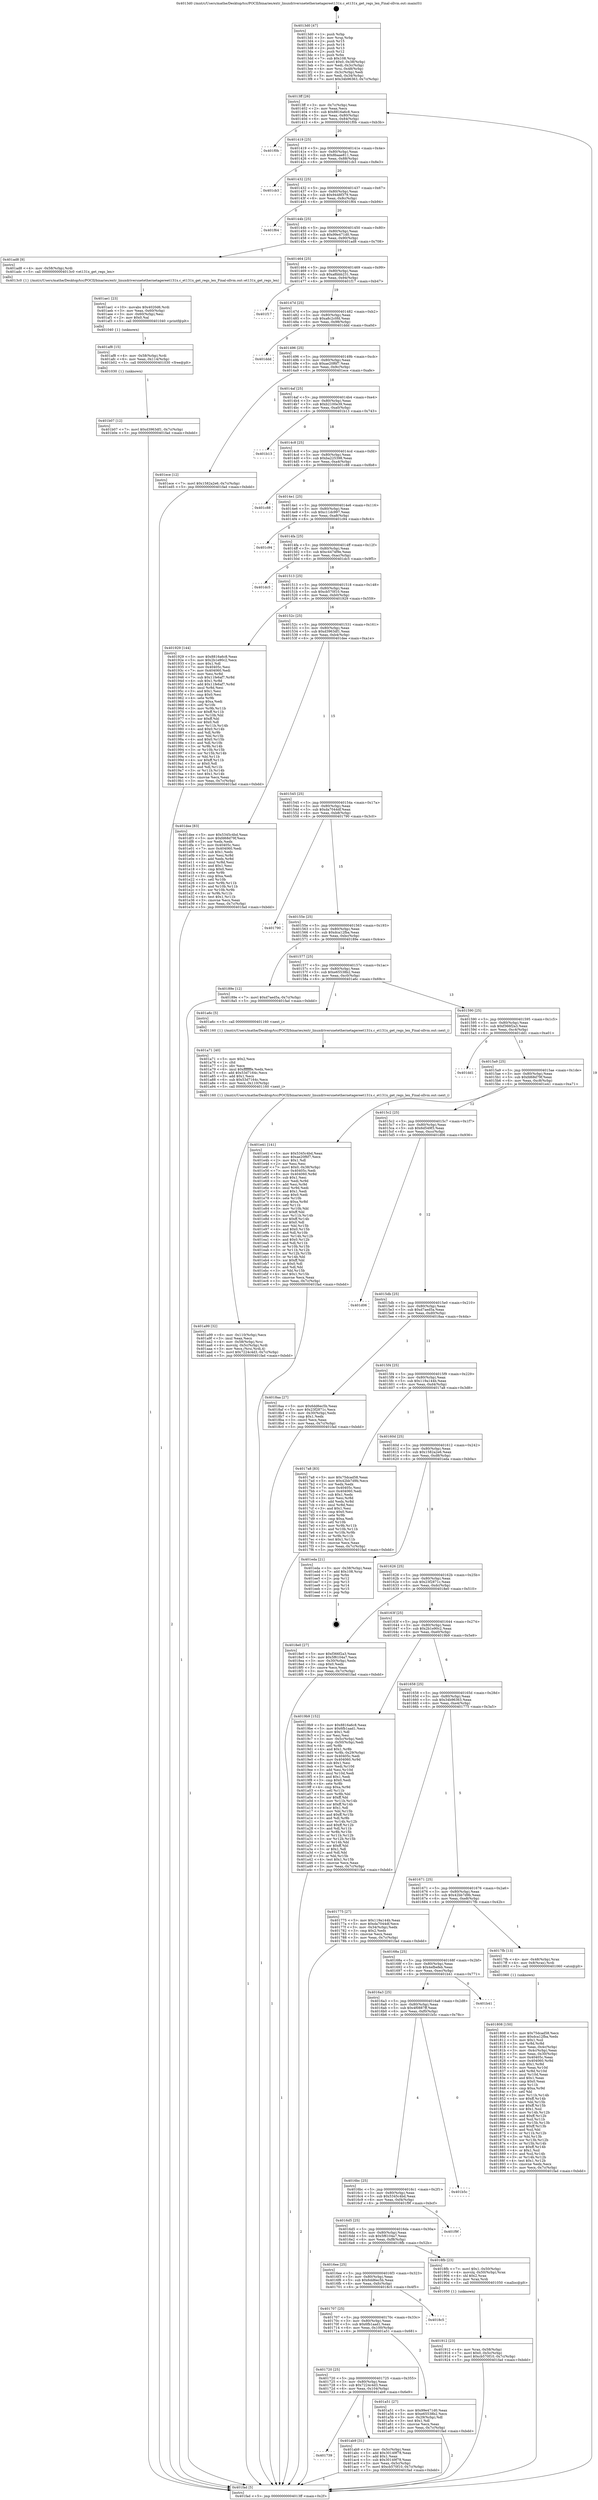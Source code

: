 digraph "0x4013d0" {
  label = "0x4013d0 (/mnt/c/Users/mathe/Desktop/tcc/POCII/binaries/extr_linuxdriversnetethernetagereet131x.c_et131x_get_regs_len_Final-ollvm.out::main(0))"
  labelloc = "t"
  node[shape=record]

  Entry [label="",width=0.3,height=0.3,shape=circle,fillcolor=black,style=filled]
  "0x4013ff" [label="{
     0x4013ff [26]\l
     | [instrs]\l
     &nbsp;&nbsp;0x4013ff \<+3\>: mov -0x7c(%rbp),%eax\l
     &nbsp;&nbsp;0x401402 \<+2\>: mov %eax,%ecx\l
     &nbsp;&nbsp;0x401404 \<+6\>: sub $0x8816a6c8,%ecx\l
     &nbsp;&nbsp;0x40140a \<+3\>: mov %eax,-0x80(%rbp)\l
     &nbsp;&nbsp;0x40140d \<+6\>: mov %ecx,-0x84(%rbp)\l
     &nbsp;&nbsp;0x401413 \<+6\>: je 0000000000401f0b \<main+0xb3b\>\l
  }"]
  "0x401f0b" [label="{
     0x401f0b\l
  }", style=dashed]
  "0x401419" [label="{
     0x401419 [25]\l
     | [instrs]\l
     &nbsp;&nbsp;0x401419 \<+5\>: jmp 000000000040141e \<main+0x4e\>\l
     &nbsp;&nbsp;0x40141e \<+3\>: mov -0x80(%rbp),%eax\l
     &nbsp;&nbsp;0x401421 \<+5\>: sub $0x8baae811,%eax\l
     &nbsp;&nbsp;0x401426 \<+6\>: mov %eax,-0x88(%rbp)\l
     &nbsp;&nbsp;0x40142c \<+6\>: je 0000000000401cb3 \<main+0x8e3\>\l
  }"]
  Exit [label="",width=0.3,height=0.3,shape=circle,fillcolor=black,style=filled,peripheries=2]
  "0x401cb3" [label="{
     0x401cb3\l
  }", style=dashed]
  "0x401432" [label="{
     0x401432 [25]\l
     | [instrs]\l
     &nbsp;&nbsp;0x401432 \<+5\>: jmp 0000000000401437 \<main+0x67\>\l
     &nbsp;&nbsp;0x401437 \<+3\>: mov -0x80(%rbp),%eax\l
     &nbsp;&nbsp;0x40143a \<+5\>: sub $0x9448f379,%eax\l
     &nbsp;&nbsp;0x40143f \<+6\>: mov %eax,-0x8c(%rbp)\l
     &nbsp;&nbsp;0x401445 \<+6\>: je 0000000000401f64 \<main+0xb94\>\l
  }"]
  "0x401b07" [label="{
     0x401b07 [12]\l
     | [instrs]\l
     &nbsp;&nbsp;0x401b07 \<+7\>: movl $0xd3963df1,-0x7c(%rbp)\l
     &nbsp;&nbsp;0x401b0e \<+5\>: jmp 0000000000401fad \<main+0xbdd\>\l
  }"]
  "0x401f64" [label="{
     0x401f64\l
  }", style=dashed]
  "0x40144b" [label="{
     0x40144b [25]\l
     | [instrs]\l
     &nbsp;&nbsp;0x40144b \<+5\>: jmp 0000000000401450 \<main+0x80\>\l
     &nbsp;&nbsp;0x401450 \<+3\>: mov -0x80(%rbp),%eax\l
     &nbsp;&nbsp;0x401453 \<+5\>: sub $0x99e471d0,%eax\l
     &nbsp;&nbsp;0x401458 \<+6\>: mov %eax,-0x90(%rbp)\l
     &nbsp;&nbsp;0x40145e \<+6\>: je 0000000000401ad8 \<main+0x708\>\l
  }"]
  "0x401af8" [label="{
     0x401af8 [15]\l
     | [instrs]\l
     &nbsp;&nbsp;0x401af8 \<+4\>: mov -0x58(%rbp),%rdi\l
     &nbsp;&nbsp;0x401afc \<+6\>: mov %eax,-0x114(%rbp)\l
     &nbsp;&nbsp;0x401b02 \<+5\>: call 0000000000401030 \<free@plt\>\l
     | [calls]\l
     &nbsp;&nbsp;0x401030 \{1\} (unknown)\l
  }"]
  "0x401ad8" [label="{
     0x401ad8 [9]\l
     | [instrs]\l
     &nbsp;&nbsp;0x401ad8 \<+4\>: mov -0x58(%rbp),%rdi\l
     &nbsp;&nbsp;0x401adc \<+5\>: call 00000000004013c0 \<et131x_get_regs_len\>\l
     | [calls]\l
     &nbsp;&nbsp;0x4013c0 \{1\} (/mnt/c/Users/mathe/Desktop/tcc/POCII/binaries/extr_linuxdriversnetethernetagereet131x.c_et131x_get_regs_len_Final-ollvm.out::et131x_get_regs_len)\l
  }"]
  "0x401464" [label="{
     0x401464 [25]\l
     | [instrs]\l
     &nbsp;&nbsp;0x401464 \<+5\>: jmp 0000000000401469 \<main+0x99\>\l
     &nbsp;&nbsp;0x401469 \<+3\>: mov -0x80(%rbp),%eax\l
     &nbsp;&nbsp;0x40146c \<+5\>: sub $0xa8bbb231,%eax\l
     &nbsp;&nbsp;0x401471 \<+6\>: mov %eax,-0x94(%rbp)\l
     &nbsp;&nbsp;0x401477 \<+6\>: je 0000000000401f17 \<main+0xb47\>\l
  }"]
  "0x401ae1" [label="{
     0x401ae1 [23]\l
     | [instrs]\l
     &nbsp;&nbsp;0x401ae1 \<+10\>: movabs $0x4020d6,%rdi\l
     &nbsp;&nbsp;0x401aeb \<+3\>: mov %eax,-0x60(%rbp)\l
     &nbsp;&nbsp;0x401aee \<+3\>: mov -0x60(%rbp),%esi\l
     &nbsp;&nbsp;0x401af1 \<+2\>: mov $0x0,%al\l
     &nbsp;&nbsp;0x401af3 \<+5\>: call 0000000000401040 \<printf@plt\>\l
     | [calls]\l
     &nbsp;&nbsp;0x401040 \{1\} (unknown)\l
  }"]
  "0x401f17" [label="{
     0x401f17\l
  }", style=dashed]
  "0x40147d" [label="{
     0x40147d [25]\l
     | [instrs]\l
     &nbsp;&nbsp;0x40147d \<+5\>: jmp 0000000000401482 \<main+0xb2\>\l
     &nbsp;&nbsp;0x401482 \<+3\>: mov -0x80(%rbp),%eax\l
     &nbsp;&nbsp;0x401485 \<+5\>: sub $0xa8c2c0fd,%eax\l
     &nbsp;&nbsp;0x40148a \<+6\>: mov %eax,-0x98(%rbp)\l
     &nbsp;&nbsp;0x401490 \<+6\>: je 0000000000401ddd \<main+0xa0d\>\l
  }"]
  "0x401739" [label="{
     0x401739\l
  }", style=dashed]
  "0x401ddd" [label="{
     0x401ddd\l
  }", style=dashed]
  "0x401496" [label="{
     0x401496 [25]\l
     | [instrs]\l
     &nbsp;&nbsp;0x401496 \<+5\>: jmp 000000000040149b \<main+0xcb\>\l
     &nbsp;&nbsp;0x40149b \<+3\>: mov -0x80(%rbp),%eax\l
     &nbsp;&nbsp;0x40149e \<+5\>: sub $0xae20f6f7,%eax\l
     &nbsp;&nbsp;0x4014a3 \<+6\>: mov %eax,-0x9c(%rbp)\l
     &nbsp;&nbsp;0x4014a9 \<+6\>: je 0000000000401ece \<main+0xafe\>\l
  }"]
  "0x401ab9" [label="{
     0x401ab9 [31]\l
     | [instrs]\l
     &nbsp;&nbsp;0x401ab9 \<+3\>: mov -0x5c(%rbp),%eax\l
     &nbsp;&nbsp;0x401abc \<+5\>: add $0x30149f78,%eax\l
     &nbsp;&nbsp;0x401ac1 \<+3\>: add $0x1,%eax\l
     &nbsp;&nbsp;0x401ac4 \<+5\>: sub $0x30149f78,%eax\l
     &nbsp;&nbsp;0x401ac9 \<+3\>: mov %eax,-0x5c(%rbp)\l
     &nbsp;&nbsp;0x401acc \<+7\>: movl $0xcb570f10,-0x7c(%rbp)\l
     &nbsp;&nbsp;0x401ad3 \<+5\>: jmp 0000000000401fad \<main+0xbdd\>\l
  }"]
  "0x401ece" [label="{
     0x401ece [12]\l
     | [instrs]\l
     &nbsp;&nbsp;0x401ece \<+7\>: movl $0x1582a2e6,-0x7c(%rbp)\l
     &nbsp;&nbsp;0x401ed5 \<+5\>: jmp 0000000000401fad \<main+0xbdd\>\l
  }"]
  "0x4014af" [label="{
     0x4014af [25]\l
     | [instrs]\l
     &nbsp;&nbsp;0x4014af \<+5\>: jmp 00000000004014b4 \<main+0xe4\>\l
     &nbsp;&nbsp;0x4014b4 \<+3\>: mov -0x80(%rbp),%eax\l
     &nbsp;&nbsp;0x4014b7 \<+5\>: sub $0xb2100e39,%eax\l
     &nbsp;&nbsp;0x4014bc \<+6\>: mov %eax,-0xa0(%rbp)\l
     &nbsp;&nbsp;0x4014c2 \<+6\>: je 0000000000401b13 \<main+0x743\>\l
  }"]
  "0x401a99" [label="{
     0x401a99 [32]\l
     | [instrs]\l
     &nbsp;&nbsp;0x401a99 \<+6\>: mov -0x110(%rbp),%ecx\l
     &nbsp;&nbsp;0x401a9f \<+3\>: imul %eax,%ecx\l
     &nbsp;&nbsp;0x401aa2 \<+4\>: mov -0x58(%rbp),%rsi\l
     &nbsp;&nbsp;0x401aa6 \<+4\>: movslq -0x5c(%rbp),%rdi\l
     &nbsp;&nbsp;0x401aaa \<+3\>: mov %ecx,(%rsi,%rdi,4)\l
     &nbsp;&nbsp;0x401aad \<+7\>: movl $0x7224c4d3,-0x7c(%rbp)\l
     &nbsp;&nbsp;0x401ab4 \<+5\>: jmp 0000000000401fad \<main+0xbdd\>\l
  }"]
  "0x401b13" [label="{
     0x401b13\l
  }", style=dashed]
  "0x4014c8" [label="{
     0x4014c8 [25]\l
     | [instrs]\l
     &nbsp;&nbsp;0x4014c8 \<+5\>: jmp 00000000004014cd \<main+0xfd\>\l
     &nbsp;&nbsp;0x4014cd \<+3\>: mov -0x80(%rbp),%eax\l
     &nbsp;&nbsp;0x4014d0 \<+5\>: sub $0xba225398,%eax\l
     &nbsp;&nbsp;0x4014d5 \<+6\>: mov %eax,-0xa4(%rbp)\l
     &nbsp;&nbsp;0x4014db \<+6\>: je 0000000000401c88 \<main+0x8b8\>\l
  }"]
  "0x401a71" [label="{
     0x401a71 [40]\l
     | [instrs]\l
     &nbsp;&nbsp;0x401a71 \<+5\>: mov $0x2,%ecx\l
     &nbsp;&nbsp;0x401a76 \<+1\>: cltd\l
     &nbsp;&nbsp;0x401a77 \<+2\>: idiv %ecx\l
     &nbsp;&nbsp;0x401a79 \<+6\>: imul $0xfffffffe,%edx,%ecx\l
     &nbsp;&nbsp;0x401a7f \<+6\>: add $0x53d7164c,%ecx\l
     &nbsp;&nbsp;0x401a85 \<+3\>: add $0x1,%ecx\l
     &nbsp;&nbsp;0x401a88 \<+6\>: sub $0x53d7164c,%ecx\l
     &nbsp;&nbsp;0x401a8e \<+6\>: mov %ecx,-0x110(%rbp)\l
     &nbsp;&nbsp;0x401a94 \<+5\>: call 0000000000401160 \<next_i\>\l
     | [calls]\l
     &nbsp;&nbsp;0x401160 \{1\} (/mnt/c/Users/mathe/Desktop/tcc/POCII/binaries/extr_linuxdriversnetethernetagereet131x.c_et131x_get_regs_len_Final-ollvm.out::next_i)\l
  }"]
  "0x401c88" [label="{
     0x401c88\l
  }", style=dashed]
  "0x4014e1" [label="{
     0x4014e1 [25]\l
     | [instrs]\l
     &nbsp;&nbsp;0x4014e1 \<+5\>: jmp 00000000004014e6 \<main+0x116\>\l
     &nbsp;&nbsp;0x4014e6 \<+3\>: mov -0x80(%rbp),%eax\l
     &nbsp;&nbsp;0x4014e9 \<+5\>: sub $0xc11dc997,%eax\l
     &nbsp;&nbsp;0x4014ee \<+6\>: mov %eax,-0xa8(%rbp)\l
     &nbsp;&nbsp;0x4014f4 \<+6\>: je 0000000000401c94 \<main+0x8c4\>\l
  }"]
  "0x401720" [label="{
     0x401720 [25]\l
     | [instrs]\l
     &nbsp;&nbsp;0x401720 \<+5\>: jmp 0000000000401725 \<main+0x355\>\l
     &nbsp;&nbsp;0x401725 \<+3\>: mov -0x80(%rbp),%eax\l
     &nbsp;&nbsp;0x401728 \<+5\>: sub $0x7224c4d3,%eax\l
     &nbsp;&nbsp;0x40172d \<+6\>: mov %eax,-0x104(%rbp)\l
     &nbsp;&nbsp;0x401733 \<+6\>: je 0000000000401ab9 \<main+0x6e9\>\l
  }"]
  "0x401c94" [label="{
     0x401c94\l
  }", style=dashed]
  "0x4014fa" [label="{
     0x4014fa [25]\l
     | [instrs]\l
     &nbsp;&nbsp;0x4014fa \<+5\>: jmp 00000000004014ff \<main+0x12f\>\l
     &nbsp;&nbsp;0x4014ff \<+3\>: mov -0x80(%rbp),%eax\l
     &nbsp;&nbsp;0x401502 \<+5\>: sub $0xc4474f9e,%eax\l
     &nbsp;&nbsp;0x401507 \<+6\>: mov %eax,-0xac(%rbp)\l
     &nbsp;&nbsp;0x40150d \<+6\>: je 0000000000401dc5 \<main+0x9f5\>\l
  }"]
  "0x401a51" [label="{
     0x401a51 [27]\l
     | [instrs]\l
     &nbsp;&nbsp;0x401a51 \<+5\>: mov $0x99e471d0,%eax\l
     &nbsp;&nbsp;0x401a56 \<+5\>: mov $0xe65538b2,%ecx\l
     &nbsp;&nbsp;0x401a5b \<+3\>: mov -0x29(%rbp),%dl\l
     &nbsp;&nbsp;0x401a5e \<+3\>: test $0x1,%dl\l
     &nbsp;&nbsp;0x401a61 \<+3\>: cmovne %ecx,%eax\l
     &nbsp;&nbsp;0x401a64 \<+3\>: mov %eax,-0x7c(%rbp)\l
     &nbsp;&nbsp;0x401a67 \<+5\>: jmp 0000000000401fad \<main+0xbdd\>\l
  }"]
  "0x401dc5" [label="{
     0x401dc5\l
  }", style=dashed]
  "0x401513" [label="{
     0x401513 [25]\l
     | [instrs]\l
     &nbsp;&nbsp;0x401513 \<+5\>: jmp 0000000000401518 \<main+0x148\>\l
     &nbsp;&nbsp;0x401518 \<+3\>: mov -0x80(%rbp),%eax\l
     &nbsp;&nbsp;0x40151b \<+5\>: sub $0xcb570f10,%eax\l
     &nbsp;&nbsp;0x401520 \<+6\>: mov %eax,-0xb0(%rbp)\l
     &nbsp;&nbsp;0x401526 \<+6\>: je 0000000000401929 \<main+0x559\>\l
  }"]
  "0x401707" [label="{
     0x401707 [25]\l
     | [instrs]\l
     &nbsp;&nbsp;0x401707 \<+5\>: jmp 000000000040170c \<main+0x33c\>\l
     &nbsp;&nbsp;0x40170c \<+3\>: mov -0x80(%rbp),%eax\l
     &nbsp;&nbsp;0x40170f \<+5\>: sub $0x6fb1aad1,%eax\l
     &nbsp;&nbsp;0x401714 \<+6\>: mov %eax,-0x100(%rbp)\l
     &nbsp;&nbsp;0x40171a \<+6\>: je 0000000000401a51 \<main+0x681\>\l
  }"]
  "0x401929" [label="{
     0x401929 [144]\l
     | [instrs]\l
     &nbsp;&nbsp;0x401929 \<+5\>: mov $0x8816a6c8,%eax\l
     &nbsp;&nbsp;0x40192e \<+5\>: mov $0x2b1e90c2,%ecx\l
     &nbsp;&nbsp;0x401933 \<+2\>: mov $0x1,%dl\l
     &nbsp;&nbsp;0x401935 \<+7\>: mov 0x40405c,%esi\l
     &nbsp;&nbsp;0x40193c \<+7\>: mov 0x404060,%edi\l
     &nbsp;&nbsp;0x401943 \<+3\>: mov %esi,%r8d\l
     &nbsp;&nbsp;0x401946 \<+7\>: sub $0x11fe6af7,%r8d\l
     &nbsp;&nbsp;0x40194d \<+4\>: sub $0x1,%r8d\l
     &nbsp;&nbsp;0x401951 \<+7\>: add $0x11fe6af7,%r8d\l
     &nbsp;&nbsp;0x401958 \<+4\>: imul %r8d,%esi\l
     &nbsp;&nbsp;0x40195c \<+3\>: and $0x1,%esi\l
     &nbsp;&nbsp;0x40195f \<+3\>: cmp $0x0,%esi\l
     &nbsp;&nbsp;0x401962 \<+4\>: sete %r9b\l
     &nbsp;&nbsp;0x401966 \<+3\>: cmp $0xa,%edi\l
     &nbsp;&nbsp;0x401969 \<+4\>: setl %r10b\l
     &nbsp;&nbsp;0x40196d \<+3\>: mov %r9b,%r11b\l
     &nbsp;&nbsp;0x401970 \<+4\>: xor $0xff,%r11b\l
     &nbsp;&nbsp;0x401974 \<+3\>: mov %r10b,%bl\l
     &nbsp;&nbsp;0x401977 \<+3\>: xor $0xff,%bl\l
     &nbsp;&nbsp;0x40197a \<+3\>: xor $0x0,%dl\l
     &nbsp;&nbsp;0x40197d \<+3\>: mov %r11b,%r14b\l
     &nbsp;&nbsp;0x401980 \<+4\>: and $0x0,%r14b\l
     &nbsp;&nbsp;0x401984 \<+3\>: and %dl,%r9b\l
     &nbsp;&nbsp;0x401987 \<+3\>: mov %bl,%r15b\l
     &nbsp;&nbsp;0x40198a \<+4\>: and $0x0,%r15b\l
     &nbsp;&nbsp;0x40198e \<+3\>: and %dl,%r10b\l
     &nbsp;&nbsp;0x401991 \<+3\>: or %r9b,%r14b\l
     &nbsp;&nbsp;0x401994 \<+3\>: or %r10b,%r15b\l
     &nbsp;&nbsp;0x401997 \<+3\>: xor %r15b,%r14b\l
     &nbsp;&nbsp;0x40199a \<+3\>: or %bl,%r11b\l
     &nbsp;&nbsp;0x40199d \<+4\>: xor $0xff,%r11b\l
     &nbsp;&nbsp;0x4019a1 \<+3\>: or $0x0,%dl\l
     &nbsp;&nbsp;0x4019a4 \<+3\>: and %dl,%r11b\l
     &nbsp;&nbsp;0x4019a7 \<+3\>: or %r11b,%r14b\l
     &nbsp;&nbsp;0x4019aa \<+4\>: test $0x1,%r14b\l
     &nbsp;&nbsp;0x4019ae \<+3\>: cmovne %ecx,%eax\l
     &nbsp;&nbsp;0x4019b1 \<+3\>: mov %eax,-0x7c(%rbp)\l
     &nbsp;&nbsp;0x4019b4 \<+5\>: jmp 0000000000401fad \<main+0xbdd\>\l
  }"]
  "0x40152c" [label="{
     0x40152c [25]\l
     | [instrs]\l
     &nbsp;&nbsp;0x40152c \<+5\>: jmp 0000000000401531 \<main+0x161\>\l
     &nbsp;&nbsp;0x401531 \<+3\>: mov -0x80(%rbp),%eax\l
     &nbsp;&nbsp;0x401534 \<+5\>: sub $0xd3963df1,%eax\l
     &nbsp;&nbsp;0x401539 \<+6\>: mov %eax,-0xb4(%rbp)\l
     &nbsp;&nbsp;0x40153f \<+6\>: je 0000000000401dee \<main+0xa1e\>\l
  }"]
  "0x4018c5" [label="{
     0x4018c5\l
  }", style=dashed]
  "0x401dee" [label="{
     0x401dee [83]\l
     | [instrs]\l
     &nbsp;&nbsp;0x401dee \<+5\>: mov $0x5345c4bd,%eax\l
     &nbsp;&nbsp;0x401df3 \<+5\>: mov $0xfd68d79f,%ecx\l
     &nbsp;&nbsp;0x401df8 \<+2\>: xor %edx,%edx\l
     &nbsp;&nbsp;0x401dfa \<+7\>: mov 0x40405c,%esi\l
     &nbsp;&nbsp;0x401e01 \<+7\>: mov 0x404060,%edi\l
     &nbsp;&nbsp;0x401e08 \<+3\>: sub $0x1,%edx\l
     &nbsp;&nbsp;0x401e0b \<+3\>: mov %esi,%r8d\l
     &nbsp;&nbsp;0x401e0e \<+3\>: add %edx,%r8d\l
     &nbsp;&nbsp;0x401e11 \<+4\>: imul %r8d,%esi\l
     &nbsp;&nbsp;0x401e15 \<+3\>: and $0x1,%esi\l
     &nbsp;&nbsp;0x401e18 \<+3\>: cmp $0x0,%esi\l
     &nbsp;&nbsp;0x401e1b \<+4\>: sete %r9b\l
     &nbsp;&nbsp;0x401e1f \<+3\>: cmp $0xa,%edi\l
     &nbsp;&nbsp;0x401e22 \<+4\>: setl %r10b\l
     &nbsp;&nbsp;0x401e26 \<+3\>: mov %r9b,%r11b\l
     &nbsp;&nbsp;0x401e29 \<+3\>: and %r10b,%r11b\l
     &nbsp;&nbsp;0x401e2c \<+3\>: xor %r10b,%r9b\l
     &nbsp;&nbsp;0x401e2f \<+3\>: or %r9b,%r11b\l
     &nbsp;&nbsp;0x401e32 \<+4\>: test $0x1,%r11b\l
     &nbsp;&nbsp;0x401e36 \<+3\>: cmovne %ecx,%eax\l
     &nbsp;&nbsp;0x401e39 \<+3\>: mov %eax,-0x7c(%rbp)\l
     &nbsp;&nbsp;0x401e3c \<+5\>: jmp 0000000000401fad \<main+0xbdd\>\l
  }"]
  "0x401545" [label="{
     0x401545 [25]\l
     | [instrs]\l
     &nbsp;&nbsp;0x401545 \<+5\>: jmp 000000000040154a \<main+0x17a\>\l
     &nbsp;&nbsp;0x40154a \<+3\>: mov -0x80(%rbp),%eax\l
     &nbsp;&nbsp;0x40154d \<+5\>: sub $0xda7044df,%eax\l
     &nbsp;&nbsp;0x401552 \<+6\>: mov %eax,-0xb8(%rbp)\l
     &nbsp;&nbsp;0x401558 \<+6\>: je 0000000000401790 \<main+0x3c0\>\l
  }"]
  "0x401912" [label="{
     0x401912 [23]\l
     | [instrs]\l
     &nbsp;&nbsp;0x401912 \<+4\>: mov %rax,-0x58(%rbp)\l
     &nbsp;&nbsp;0x401916 \<+7\>: movl $0x0,-0x5c(%rbp)\l
     &nbsp;&nbsp;0x40191d \<+7\>: movl $0xcb570f10,-0x7c(%rbp)\l
     &nbsp;&nbsp;0x401924 \<+5\>: jmp 0000000000401fad \<main+0xbdd\>\l
  }"]
  "0x401790" [label="{
     0x401790\l
  }", style=dashed]
  "0x40155e" [label="{
     0x40155e [25]\l
     | [instrs]\l
     &nbsp;&nbsp;0x40155e \<+5\>: jmp 0000000000401563 \<main+0x193\>\l
     &nbsp;&nbsp;0x401563 \<+3\>: mov -0x80(%rbp),%eax\l
     &nbsp;&nbsp;0x401566 \<+5\>: sub $0xdca12fba,%eax\l
     &nbsp;&nbsp;0x40156b \<+6\>: mov %eax,-0xbc(%rbp)\l
     &nbsp;&nbsp;0x401571 \<+6\>: je 000000000040189e \<main+0x4ce\>\l
  }"]
  "0x4016ee" [label="{
     0x4016ee [25]\l
     | [instrs]\l
     &nbsp;&nbsp;0x4016ee \<+5\>: jmp 00000000004016f3 \<main+0x323\>\l
     &nbsp;&nbsp;0x4016f3 \<+3\>: mov -0x80(%rbp),%eax\l
     &nbsp;&nbsp;0x4016f6 \<+5\>: sub $0x6dd6ec5b,%eax\l
     &nbsp;&nbsp;0x4016fb \<+6\>: mov %eax,-0xfc(%rbp)\l
     &nbsp;&nbsp;0x401701 \<+6\>: je 00000000004018c5 \<main+0x4f5\>\l
  }"]
  "0x40189e" [label="{
     0x40189e [12]\l
     | [instrs]\l
     &nbsp;&nbsp;0x40189e \<+7\>: movl $0xd7aed5a,-0x7c(%rbp)\l
     &nbsp;&nbsp;0x4018a5 \<+5\>: jmp 0000000000401fad \<main+0xbdd\>\l
  }"]
  "0x401577" [label="{
     0x401577 [25]\l
     | [instrs]\l
     &nbsp;&nbsp;0x401577 \<+5\>: jmp 000000000040157c \<main+0x1ac\>\l
     &nbsp;&nbsp;0x40157c \<+3\>: mov -0x80(%rbp),%eax\l
     &nbsp;&nbsp;0x40157f \<+5\>: sub $0xe65538b2,%eax\l
     &nbsp;&nbsp;0x401584 \<+6\>: mov %eax,-0xc0(%rbp)\l
     &nbsp;&nbsp;0x40158a \<+6\>: je 0000000000401a6c \<main+0x69c\>\l
  }"]
  "0x4018fb" [label="{
     0x4018fb [23]\l
     | [instrs]\l
     &nbsp;&nbsp;0x4018fb \<+7\>: movl $0x1,-0x50(%rbp)\l
     &nbsp;&nbsp;0x401902 \<+4\>: movslq -0x50(%rbp),%rax\l
     &nbsp;&nbsp;0x401906 \<+4\>: shl $0x2,%rax\l
     &nbsp;&nbsp;0x40190a \<+3\>: mov %rax,%rdi\l
     &nbsp;&nbsp;0x40190d \<+5\>: call 0000000000401050 \<malloc@plt\>\l
     | [calls]\l
     &nbsp;&nbsp;0x401050 \{1\} (unknown)\l
  }"]
  "0x401a6c" [label="{
     0x401a6c [5]\l
     | [instrs]\l
     &nbsp;&nbsp;0x401a6c \<+5\>: call 0000000000401160 \<next_i\>\l
     | [calls]\l
     &nbsp;&nbsp;0x401160 \{1\} (/mnt/c/Users/mathe/Desktop/tcc/POCII/binaries/extr_linuxdriversnetethernetagereet131x.c_et131x_get_regs_len_Final-ollvm.out::next_i)\l
  }"]
  "0x401590" [label="{
     0x401590 [25]\l
     | [instrs]\l
     &nbsp;&nbsp;0x401590 \<+5\>: jmp 0000000000401595 \<main+0x1c5\>\l
     &nbsp;&nbsp;0x401595 \<+3\>: mov -0x80(%rbp),%eax\l
     &nbsp;&nbsp;0x401598 \<+5\>: sub $0xf366f2a3,%eax\l
     &nbsp;&nbsp;0x40159d \<+6\>: mov %eax,-0xc4(%rbp)\l
     &nbsp;&nbsp;0x4015a3 \<+6\>: je 0000000000401dd1 \<main+0xa01\>\l
  }"]
  "0x4016d5" [label="{
     0x4016d5 [25]\l
     | [instrs]\l
     &nbsp;&nbsp;0x4016d5 \<+5\>: jmp 00000000004016da \<main+0x30a\>\l
     &nbsp;&nbsp;0x4016da \<+3\>: mov -0x80(%rbp),%eax\l
     &nbsp;&nbsp;0x4016dd \<+5\>: sub $0x5f6104a7,%eax\l
     &nbsp;&nbsp;0x4016e2 \<+6\>: mov %eax,-0xf8(%rbp)\l
     &nbsp;&nbsp;0x4016e8 \<+6\>: je 00000000004018fb \<main+0x52b\>\l
  }"]
  "0x401dd1" [label="{
     0x401dd1\l
  }", style=dashed]
  "0x4015a9" [label="{
     0x4015a9 [25]\l
     | [instrs]\l
     &nbsp;&nbsp;0x4015a9 \<+5\>: jmp 00000000004015ae \<main+0x1de\>\l
     &nbsp;&nbsp;0x4015ae \<+3\>: mov -0x80(%rbp),%eax\l
     &nbsp;&nbsp;0x4015b1 \<+5\>: sub $0xfd68d79f,%eax\l
     &nbsp;&nbsp;0x4015b6 \<+6\>: mov %eax,-0xc8(%rbp)\l
     &nbsp;&nbsp;0x4015bc \<+6\>: je 0000000000401e41 \<main+0xa71\>\l
  }"]
  "0x401f9f" [label="{
     0x401f9f\l
  }", style=dashed]
  "0x401e41" [label="{
     0x401e41 [141]\l
     | [instrs]\l
     &nbsp;&nbsp;0x401e41 \<+5\>: mov $0x5345c4bd,%eax\l
     &nbsp;&nbsp;0x401e46 \<+5\>: mov $0xae20f6f7,%ecx\l
     &nbsp;&nbsp;0x401e4b \<+2\>: mov $0x1,%dl\l
     &nbsp;&nbsp;0x401e4d \<+2\>: xor %esi,%esi\l
     &nbsp;&nbsp;0x401e4f \<+7\>: movl $0x0,-0x38(%rbp)\l
     &nbsp;&nbsp;0x401e56 \<+7\>: mov 0x40405c,%edi\l
     &nbsp;&nbsp;0x401e5d \<+8\>: mov 0x404060,%r8d\l
     &nbsp;&nbsp;0x401e65 \<+3\>: sub $0x1,%esi\l
     &nbsp;&nbsp;0x401e68 \<+3\>: mov %edi,%r9d\l
     &nbsp;&nbsp;0x401e6b \<+3\>: add %esi,%r9d\l
     &nbsp;&nbsp;0x401e6e \<+4\>: imul %r9d,%edi\l
     &nbsp;&nbsp;0x401e72 \<+3\>: and $0x1,%edi\l
     &nbsp;&nbsp;0x401e75 \<+3\>: cmp $0x0,%edi\l
     &nbsp;&nbsp;0x401e78 \<+4\>: sete %r10b\l
     &nbsp;&nbsp;0x401e7c \<+4\>: cmp $0xa,%r8d\l
     &nbsp;&nbsp;0x401e80 \<+4\>: setl %r11b\l
     &nbsp;&nbsp;0x401e84 \<+3\>: mov %r10b,%bl\l
     &nbsp;&nbsp;0x401e87 \<+3\>: xor $0xff,%bl\l
     &nbsp;&nbsp;0x401e8a \<+3\>: mov %r11b,%r14b\l
     &nbsp;&nbsp;0x401e8d \<+4\>: xor $0xff,%r14b\l
     &nbsp;&nbsp;0x401e91 \<+3\>: xor $0x0,%dl\l
     &nbsp;&nbsp;0x401e94 \<+3\>: mov %bl,%r15b\l
     &nbsp;&nbsp;0x401e97 \<+4\>: and $0x0,%r15b\l
     &nbsp;&nbsp;0x401e9b \<+3\>: and %dl,%r10b\l
     &nbsp;&nbsp;0x401e9e \<+3\>: mov %r14b,%r12b\l
     &nbsp;&nbsp;0x401ea1 \<+4\>: and $0x0,%r12b\l
     &nbsp;&nbsp;0x401ea5 \<+3\>: and %dl,%r11b\l
     &nbsp;&nbsp;0x401ea8 \<+3\>: or %r10b,%r15b\l
     &nbsp;&nbsp;0x401eab \<+3\>: or %r11b,%r12b\l
     &nbsp;&nbsp;0x401eae \<+3\>: xor %r12b,%r15b\l
     &nbsp;&nbsp;0x401eb1 \<+3\>: or %r14b,%bl\l
     &nbsp;&nbsp;0x401eb4 \<+3\>: xor $0xff,%bl\l
     &nbsp;&nbsp;0x401eb7 \<+3\>: or $0x0,%dl\l
     &nbsp;&nbsp;0x401eba \<+2\>: and %dl,%bl\l
     &nbsp;&nbsp;0x401ebc \<+3\>: or %bl,%r15b\l
     &nbsp;&nbsp;0x401ebf \<+4\>: test $0x1,%r15b\l
     &nbsp;&nbsp;0x401ec3 \<+3\>: cmovne %ecx,%eax\l
     &nbsp;&nbsp;0x401ec6 \<+3\>: mov %eax,-0x7c(%rbp)\l
     &nbsp;&nbsp;0x401ec9 \<+5\>: jmp 0000000000401fad \<main+0xbdd\>\l
  }"]
  "0x4015c2" [label="{
     0x4015c2 [25]\l
     | [instrs]\l
     &nbsp;&nbsp;0x4015c2 \<+5\>: jmp 00000000004015c7 \<main+0x1f7\>\l
     &nbsp;&nbsp;0x4015c7 \<+3\>: mov -0x80(%rbp),%eax\l
     &nbsp;&nbsp;0x4015ca \<+5\>: sub $0x6d549f3,%eax\l
     &nbsp;&nbsp;0x4015cf \<+6\>: mov %eax,-0xcc(%rbp)\l
     &nbsp;&nbsp;0x4015d5 \<+6\>: je 0000000000401d06 \<main+0x936\>\l
  }"]
  "0x4016bc" [label="{
     0x4016bc [25]\l
     | [instrs]\l
     &nbsp;&nbsp;0x4016bc \<+5\>: jmp 00000000004016c1 \<main+0x2f1\>\l
     &nbsp;&nbsp;0x4016c1 \<+3\>: mov -0x80(%rbp),%eax\l
     &nbsp;&nbsp;0x4016c4 \<+5\>: sub $0x5345c4bd,%eax\l
     &nbsp;&nbsp;0x4016c9 \<+6\>: mov %eax,-0xf4(%rbp)\l
     &nbsp;&nbsp;0x4016cf \<+6\>: je 0000000000401f9f \<main+0xbcf\>\l
  }"]
  "0x401d06" [label="{
     0x401d06\l
  }", style=dashed]
  "0x4015db" [label="{
     0x4015db [25]\l
     | [instrs]\l
     &nbsp;&nbsp;0x4015db \<+5\>: jmp 00000000004015e0 \<main+0x210\>\l
     &nbsp;&nbsp;0x4015e0 \<+3\>: mov -0x80(%rbp),%eax\l
     &nbsp;&nbsp;0x4015e3 \<+5\>: sub $0xd7aed5a,%eax\l
     &nbsp;&nbsp;0x4015e8 \<+6\>: mov %eax,-0xd0(%rbp)\l
     &nbsp;&nbsp;0x4015ee \<+6\>: je 00000000004018aa \<main+0x4da\>\l
  }"]
  "0x401b5c" [label="{
     0x401b5c\l
  }", style=dashed]
  "0x4018aa" [label="{
     0x4018aa [27]\l
     | [instrs]\l
     &nbsp;&nbsp;0x4018aa \<+5\>: mov $0x6dd6ec5b,%eax\l
     &nbsp;&nbsp;0x4018af \<+5\>: mov $0x23f2871c,%ecx\l
     &nbsp;&nbsp;0x4018b4 \<+3\>: mov -0x30(%rbp),%edx\l
     &nbsp;&nbsp;0x4018b7 \<+3\>: cmp $0x1,%edx\l
     &nbsp;&nbsp;0x4018ba \<+3\>: cmovl %ecx,%eax\l
     &nbsp;&nbsp;0x4018bd \<+3\>: mov %eax,-0x7c(%rbp)\l
     &nbsp;&nbsp;0x4018c0 \<+5\>: jmp 0000000000401fad \<main+0xbdd\>\l
  }"]
  "0x4015f4" [label="{
     0x4015f4 [25]\l
     | [instrs]\l
     &nbsp;&nbsp;0x4015f4 \<+5\>: jmp 00000000004015f9 \<main+0x229\>\l
     &nbsp;&nbsp;0x4015f9 \<+3\>: mov -0x80(%rbp),%eax\l
     &nbsp;&nbsp;0x4015fc \<+5\>: sub $0x119a144b,%eax\l
     &nbsp;&nbsp;0x401601 \<+6\>: mov %eax,-0xd4(%rbp)\l
     &nbsp;&nbsp;0x401607 \<+6\>: je 00000000004017a8 \<main+0x3d8\>\l
  }"]
  "0x4016a3" [label="{
     0x4016a3 [25]\l
     | [instrs]\l
     &nbsp;&nbsp;0x4016a3 \<+5\>: jmp 00000000004016a8 \<main+0x2d8\>\l
     &nbsp;&nbsp;0x4016a8 \<+3\>: mov -0x80(%rbp),%eax\l
     &nbsp;&nbsp;0x4016ab \<+5\>: sub $0x4f0887ff,%eax\l
     &nbsp;&nbsp;0x4016b0 \<+6\>: mov %eax,-0xf0(%rbp)\l
     &nbsp;&nbsp;0x4016b6 \<+6\>: je 0000000000401b5c \<main+0x78c\>\l
  }"]
  "0x4017a8" [label="{
     0x4017a8 [83]\l
     | [instrs]\l
     &nbsp;&nbsp;0x4017a8 \<+5\>: mov $0x75dcad58,%eax\l
     &nbsp;&nbsp;0x4017ad \<+5\>: mov $0x42bb7d9b,%ecx\l
     &nbsp;&nbsp;0x4017b2 \<+2\>: xor %edx,%edx\l
     &nbsp;&nbsp;0x4017b4 \<+7\>: mov 0x40405c,%esi\l
     &nbsp;&nbsp;0x4017bb \<+7\>: mov 0x404060,%edi\l
     &nbsp;&nbsp;0x4017c2 \<+3\>: sub $0x1,%edx\l
     &nbsp;&nbsp;0x4017c5 \<+3\>: mov %esi,%r8d\l
     &nbsp;&nbsp;0x4017c8 \<+3\>: add %edx,%r8d\l
     &nbsp;&nbsp;0x4017cb \<+4\>: imul %r8d,%esi\l
     &nbsp;&nbsp;0x4017cf \<+3\>: and $0x1,%esi\l
     &nbsp;&nbsp;0x4017d2 \<+3\>: cmp $0x0,%esi\l
     &nbsp;&nbsp;0x4017d5 \<+4\>: sete %r9b\l
     &nbsp;&nbsp;0x4017d9 \<+3\>: cmp $0xa,%edi\l
     &nbsp;&nbsp;0x4017dc \<+4\>: setl %r10b\l
     &nbsp;&nbsp;0x4017e0 \<+3\>: mov %r9b,%r11b\l
     &nbsp;&nbsp;0x4017e3 \<+3\>: and %r10b,%r11b\l
     &nbsp;&nbsp;0x4017e6 \<+3\>: xor %r10b,%r9b\l
     &nbsp;&nbsp;0x4017e9 \<+3\>: or %r9b,%r11b\l
     &nbsp;&nbsp;0x4017ec \<+4\>: test $0x1,%r11b\l
     &nbsp;&nbsp;0x4017f0 \<+3\>: cmovne %ecx,%eax\l
     &nbsp;&nbsp;0x4017f3 \<+3\>: mov %eax,-0x7c(%rbp)\l
     &nbsp;&nbsp;0x4017f6 \<+5\>: jmp 0000000000401fad \<main+0xbdd\>\l
  }"]
  "0x40160d" [label="{
     0x40160d [25]\l
     | [instrs]\l
     &nbsp;&nbsp;0x40160d \<+5\>: jmp 0000000000401612 \<main+0x242\>\l
     &nbsp;&nbsp;0x401612 \<+3\>: mov -0x80(%rbp),%eax\l
     &nbsp;&nbsp;0x401615 \<+5\>: sub $0x1582a2e6,%eax\l
     &nbsp;&nbsp;0x40161a \<+6\>: mov %eax,-0xd8(%rbp)\l
     &nbsp;&nbsp;0x401620 \<+6\>: je 0000000000401eda \<main+0xb0a\>\l
  }"]
  "0x401b41" [label="{
     0x401b41\l
  }", style=dashed]
  "0x401eda" [label="{
     0x401eda [21]\l
     | [instrs]\l
     &nbsp;&nbsp;0x401eda \<+3\>: mov -0x38(%rbp),%eax\l
     &nbsp;&nbsp;0x401edd \<+7\>: add $0x108,%rsp\l
     &nbsp;&nbsp;0x401ee4 \<+1\>: pop %rbx\l
     &nbsp;&nbsp;0x401ee5 \<+2\>: pop %r12\l
     &nbsp;&nbsp;0x401ee7 \<+2\>: pop %r13\l
     &nbsp;&nbsp;0x401ee9 \<+2\>: pop %r14\l
     &nbsp;&nbsp;0x401eeb \<+2\>: pop %r15\l
     &nbsp;&nbsp;0x401eed \<+1\>: pop %rbp\l
     &nbsp;&nbsp;0x401eee \<+1\>: ret\l
  }"]
  "0x401626" [label="{
     0x401626 [25]\l
     | [instrs]\l
     &nbsp;&nbsp;0x401626 \<+5\>: jmp 000000000040162b \<main+0x25b\>\l
     &nbsp;&nbsp;0x40162b \<+3\>: mov -0x80(%rbp),%eax\l
     &nbsp;&nbsp;0x40162e \<+5\>: sub $0x23f2871c,%eax\l
     &nbsp;&nbsp;0x401633 \<+6\>: mov %eax,-0xdc(%rbp)\l
     &nbsp;&nbsp;0x401639 \<+6\>: je 00000000004018e0 \<main+0x510\>\l
  }"]
  "0x401808" [label="{
     0x401808 [150]\l
     | [instrs]\l
     &nbsp;&nbsp;0x401808 \<+5\>: mov $0x75dcad58,%ecx\l
     &nbsp;&nbsp;0x40180d \<+5\>: mov $0xdca12fba,%edx\l
     &nbsp;&nbsp;0x401812 \<+3\>: mov $0x1,%sil\l
     &nbsp;&nbsp;0x401815 \<+3\>: xor %r8d,%r8d\l
     &nbsp;&nbsp;0x401818 \<+3\>: mov %eax,-0x4c(%rbp)\l
     &nbsp;&nbsp;0x40181b \<+3\>: mov -0x4c(%rbp),%eax\l
     &nbsp;&nbsp;0x40181e \<+3\>: mov %eax,-0x30(%rbp)\l
     &nbsp;&nbsp;0x401821 \<+7\>: mov 0x40405c,%eax\l
     &nbsp;&nbsp;0x401828 \<+8\>: mov 0x404060,%r9d\l
     &nbsp;&nbsp;0x401830 \<+4\>: sub $0x1,%r8d\l
     &nbsp;&nbsp;0x401834 \<+3\>: mov %eax,%r10d\l
     &nbsp;&nbsp;0x401837 \<+3\>: add %r8d,%r10d\l
     &nbsp;&nbsp;0x40183a \<+4\>: imul %r10d,%eax\l
     &nbsp;&nbsp;0x40183e \<+3\>: and $0x1,%eax\l
     &nbsp;&nbsp;0x401841 \<+3\>: cmp $0x0,%eax\l
     &nbsp;&nbsp;0x401844 \<+4\>: sete %r11b\l
     &nbsp;&nbsp;0x401848 \<+4\>: cmp $0xa,%r9d\l
     &nbsp;&nbsp;0x40184c \<+3\>: setl %bl\l
     &nbsp;&nbsp;0x40184f \<+3\>: mov %r11b,%r14b\l
     &nbsp;&nbsp;0x401852 \<+4\>: xor $0xff,%r14b\l
     &nbsp;&nbsp;0x401856 \<+3\>: mov %bl,%r15b\l
     &nbsp;&nbsp;0x401859 \<+4\>: xor $0xff,%r15b\l
     &nbsp;&nbsp;0x40185d \<+4\>: xor $0x1,%sil\l
     &nbsp;&nbsp;0x401861 \<+3\>: mov %r14b,%r12b\l
     &nbsp;&nbsp;0x401864 \<+4\>: and $0xff,%r12b\l
     &nbsp;&nbsp;0x401868 \<+3\>: and %sil,%r11b\l
     &nbsp;&nbsp;0x40186b \<+3\>: mov %r15b,%r13b\l
     &nbsp;&nbsp;0x40186e \<+4\>: and $0xff,%r13b\l
     &nbsp;&nbsp;0x401872 \<+3\>: and %sil,%bl\l
     &nbsp;&nbsp;0x401875 \<+3\>: or %r11b,%r12b\l
     &nbsp;&nbsp;0x401878 \<+3\>: or %bl,%r13b\l
     &nbsp;&nbsp;0x40187b \<+3\>: xor %r13b,%r12b\l
     &nbsp;&nbsp;0x40187e \<+3\>: or %r15b,%r14b\l
     &nbsp;&nbsp;0x401881 \<+4\>: xor $0xff,%r14b\l
     &nbsp;&nbsp;0x401885 \<+4\>: or $0x1,%sil\l
     &nbsp;&nbsp;0x401889 \<+3\>: and %sil,%r14b\l
     &nbsp;&nbsp;0x40188c \<+3\>: or %r14b,%r12b\l
     &nbsp;&nbsp;0x40188f \<+4\>: test $0x1,%r12b\l
     &nbsp;&nbsp;0x401893 \<+3\>: cmovne %edx,%ecx\l
     &nbsp;&nbsp;0x401896 \<+3\>: mov %ecx,-0x7c(%rbp)\l
     &nbsp;&nbsp;0x401899 \<+5\>: jmp 0000000000401fad \<main+0xbdd\>\l
  }"]
  "0x4018e0" [label="{
     0x4018e0 [27]\l
     | [instrs]\l
     &nbsp;&nbsp;0x4018e0 \<+5\>: mov $0xf366f2a3,%eax\l
     &nbsp;&nbsp;0x4018e5 \<+5\>: mov $0x5f6104a7,%ecx\l
     &nbsp;&nbsp;0x4018ea \<+3\>: mov -0x30(%rbp),%edx\l
     &nbsp;&nbsp;0x4018ed \<+3\>: cmp $0x0,%edx\l
     &nbsp;&nbsp;0x4018f0 \<+3\>: cmove %ecx,%eax\l
     &nbsp;&nbsp;0x4018f3 \<+3\>: mov %eax,-0x7c(%rbp)\l
     &nbsp;&nbsp;0x4018f6 \<+5\>: jmp 0000000000401fad \<main+0xbdd\>\l
  }"]
  "0x40163f" [label="{
     0x40163f [25]\l
     | [instrs]\l
     &nbsp;&nbsp;0x40163f \<+5\>: jmp 0000000000401644 \<main+0x274\>\l
     &nbsp;&nbsp;0x401644 \<+3\>: mov -0x80(%rbp),%eax\l
     &nbsp;&nbsp;0x401647 \<+5\>: sub $0x2b1e90c2,%eax\l
     &nbsp;&nbsp;0x40164c \<+6\>: mov %eax,-0xe0(%rbp)\l
     &nbsp;&nbsp;0x401652 \<+6\>: je 00000000004019b9 \<main+0x5e9\>\l
  }"]
  "0x40168a" [label="{
     0x40168a [25]\l
     | [instrs]\l
     &nbsp;&nbsp;0x40168a \<+5\>: jmp 000000000040168f \<main+0x2bf\>\l
     &nbsp;&nbsp;0x40168f \<+3\>: mov -0x80(%rbp),%eax\l
     &nbsp;&nbsp;0x401692 \<+5\>: sub $0x4efbefeb,%eax\l
     &nbsp;&nbsp;0x401697 \<+6\>: mov %eax,-0xec(%rbp)\l
     &nbsp;&nbsp;0x40169d \<+6\>: je 0000000000401b41 \<main+0x771\>\l
  }"]
  "0x4019b9" [label="{
     0x4019b9 [152]\l
     | [instrs]\l
     &nbsp;&nbsp;0x4019b9 \<+5\>: mov $0x8816a6c8,%eax\l
     &nbsp;&nbsp;0x4019be \<+5\>: mov $0x6fb1aad1,%ecx\l
     &nbsp;&nbsp;0x4019c3 \<+2\>: mov $0x1,%dl\l
     &nbsp;&nbsp;0x4019c5 \<+2\>: xor %esi,%esi\l
     &nbsp;&nbsp;0x4019c7 \<+3\>: mov -0x5c(%rbp),%edi\l
     &nbsp;&nbsp;0x4019ca \<+3\>: cmp -0x50(%rbp),%edi\l
     &nbsp;&nbsp;0x4019cd \<+4\>: setl %r8b\l
     &nbsp;&nbsp;0x4019d1 \<+4\>: and $0x1,%r8b\l
     &nbsp;&nbsp;0x4019d5 \<+4\>: mov %r8b,-0x29(%rbp)\l
     &nbsp;&nbsp;0x4019d9 \<+7\>: mov 0x40405c,%edi\l
     &nbsp;&nbsp;0x4019e0 \<+8\>: mov 0x404060,%r9d\l
     &nbsp;&nbsp;0x4019e8 \<+3\>: sub $0x1,%esi\l
     &nbsp;&nbsp;0x4019eb \<+3\>: mov %edi,%r10d\l
     &nbsp;&nbsp;0x4019ee \<+3\>: add %esi,%r10d\l
     &nbsp;&nbsp;0x4019f1 \<+4\>: imul %r10d,%edi\l
     &nbsp;&nbsp;0x4019f5 \<+3\>: and $0x1,%edi\l
     &nbsp;&nbsp;0x4019f8 \<+3\>: cmp $0x0,%edi\l
     &nbsp;&nbsp;0x4019fb \<+4\>: sete %r8b\l
     &nbsp;&nbsp;0x4019ff \<+4\>: cmp $0xa,%r9d\l
     &nbsp;&nbsp;0x401a03 \<+4\>: setl %r11b\l
     &nbsp;&nbsp;0x401a07 \<+3\>: mov %r8b,%bl\l
     &nbsp;&nbsp;0x401a0a \<+3\>: xor $0xff,%bl\l
     &nbsp;&nbsp;0x401a0d \<+3\>: mov %r11b,%r14b\l
     &nbsp;&nbsp;0x401a10 \<+4\>: xor $0xff,%r14b\l
     &nbsp;&nbsp;0x401a14 \<+3\>: xor $0x1,%dl\l
     &nbsp;&nbsp;0x401a17 \<+3\>: mov %bl,%r15b\l
     &nbsp;&nbsp;0x401a1a \<+4\>: and $0xff,%r15b\l
     &nbsp;&nbsp;0x401a1e \<+3\>: and %dl,%r8b\l
     &nbsp;&nbsp;0x401a21 \<+3\>: mov %r14b,%r12b\l
     &nbsp;&nbsp;0x401a24 \<+4\>: and $0xff,%r12b\l
     &nbsp;&nbsp;0x401a28 \<+3\>: and %dl,%r11b\l
     &nbsp;&nbsp;0x401a2b \<+3\>: or %r8b,%r15b\l
     &nbsp;&nbsp;0x401a2e \<+3\>: or %r11b,%r12b\l
     &nbsp;&nbsp;0x401a31 \<+3\>: xor %r12b,%r15b\l
     &nbsp;&nbsp;0x401a34 \<+3\>: or %r14b,%bl\l
     &nbsp;&nbsp;0x401a37 \<+3\>: xor $0xff,%bl\l
     &nbsp;&nbsp;0x401a3a \<+3\>: or $0x1,%dl\l
     &nbsp;&nbsp;0x401a3d \<+2\>: and %dl,%bl\l
     &nbsp;&nbsp;0x401a3f \<+3\>: or %bl,%r15b\l
     &nbsp;&nbsp;0x401a42 \<+4\>: test $0x1,%r15b\l
     &nbsp;&nbsp;0x401a46 \<+3\>: cmovne %ecx,%eax\l
     &nbsp;&nbsp;0x401a49 \<+3\>: mov %eax,-0x7c(%rbp)\l
     &nbsp;&nbsp;0x401a4c \<+5\>: jmp 0000000000401fad \<main+0xbdd\>\l
  }"]
  "0x401658" [label="{
     0x401658 [25]\l
     | [instrs]\l
     &nbsp;&nbsp;0x401658 \<+5\>: jmp 000000000040165d \<main+0x28d\>\l
     &nbsp;&nbsp;0x40165d \<+3\>: mov -0x80(%rbp),%eax\l
     &nbsp;&nbsp;0x401660 \<+5\>: sub $0x34b96363,%eax\l
     &nbsp;&nbsp;0x401665 \<+6\>: mov %eax,-0xe4(%rbp)\l
     &nbsp;&nbsp;0x40166b \<+6\>: je 0000000000401775 \<main+0x3a5\>\l
  }"]
  "0x4017fb" [label="{
     0x4017fb [13]\l
     | [instrs]\l
     &nbsp;&nbsp;0x4017fb \<+4\>: mov -0x48(%rbp),%rax\l
     &nbsp;&nbsp;0x4017ff \<+4\>: mov 0x8(%rax),%rdi\l
     &nbsp;&nbsp;0x401803 \<+5\>: call 0000000000401060 \<atoi@plt\>\l
     | [calls]\l
     &nbsp;&nbsp;0x401060 \{1\} (unknown)\l
  }"]
  "0x401775" [label="{
     0x401775 [27]\l
     | [instrs]\l
     &nbsp;&nbsp;0x401775 \<+5\>: mov $0x119a144b,%eax\l
     &nbsp;&nbsp;0x40177a \<+5\>: mov $0xda7044df,%ecx\l
     &nbsp;&nbsp;0x40177f \<+3\>: mov -0x34(%rbp),%edx\l
     &nbsp;&nbsp;0x401782 \<+3\>: cmp $0x2,%edx\l
     &nbsp;&nbsp;0x401785 \<+3\>: cmovne %ecx,%eax\l
     &nbsp;&nbsp;0x401788 \<+3\>: mov %eax,-0x7c(%rbp)\l
     &nbsp;&nbsp;0x40178b \<+5\>: jmp 0000000000401fad \<main+0xbdd\>\l
  }"]
  "0x401671" [label="{
     0x401671 [25]\l
     | [instrs]\l
     &nbsp;&nbsp;0x401671 \<+5\>: jmp 0000000000401676 \<main+0x2a6\>\l
     &nbsp;&nbsp;0x401676 \<+3\>: mov -0x80(%rbp),%eax\l
     &nbsp;&nbsp;0x401679 \<+5\>: sub $0x42bb7d9b,%eax\l
     &nbsp;&nbsp;0x40167e \<+6\>: mov %eax,-0xe8(%rbp)\l
     &nbsp;&nbsp;0x401684 \<+6\>: je 00000000004017fb \<main+0x42b\>\l
  }"]
  "0x401fad" [label="{
     0x401fad [5]\l
     | [instrs]\l
     &nbsp;&nbsp;0x401fad \<+5\>: jmp 00000000004013ff \<main+0x2f\>\l
  }"]
  "0x4013d0" [label="{
     0x4013d0 [47]\l
     | [instrs]\l
     &nbsp;&nbsp;0x4013d0 \<+1\>: push %rbp\l
     &nbsp;&nbsp;0x4013d1 \<+3\>: mov %rsp,%rbp\l
     &nbsp;&nbsp;0x4013d4 \<+2\>: push %r15\l
     &nbsp;&nbsp;0x4013d6 \<+2\>: push %r14\l
     &nbsp;&nbsp;0x4013d8 \<+2\>: push %r13\l
     &nbsp;&nbsp;0x4013da \<+2\>: push %r12\l
     &nbsp;&nbsp;0x4013dc \<+1\>: push %rbx\l
     &nbsp;&nbsp;0x4013dd \<+7\>: sub $0x108,%rsp\l
     &nbsp;&nbsp;0x4013e4 \<+7\>: movl $0x0,-0x38(%rbp)\l
     &nbsp;&nbsp;0x4013eb \<+3\>: mov %edi,-0x3c(%rbp)\l
     &nbsp;&nbsp;0x4013ee \<+4\>: mov %rsi,-0x48(%rbp)\l
     &nbsp;&nbsp;0x4013f2 \<+3\>: mov -0x3c(%rbp),%edi\l
     &nbsp;&nbsp;0x4013f5 \<+3\>: mov %edi,-0x34(%rbp)\l
     &nbsp;&nbsp;0x4013f8 \<+7\>: movl $0x34b96363,-0x7c(%rbp)\l
  }"]
  Entry -> "0x4013d0" [label=" 1"]
  "0x4013ff" -> "0x401f0b" [label=" 0"]
  "0x4013ff" -> "0x401419" [label=" 20"]
  "0x401eda" -> Exit [label=" 1"]
  "0x401419" -> "0x401cb3" [label=" 0"]
  "0x401419" -> "0x401432" [label=" 20"]
  "0x401ece" -> "0x401fad" [label=" 1"]
  "0x401432" -> "0x401f64" [label=" 0"]
  "0x401432" -> "0x40144b" [label=" 20"]
  "0x401e41" -> "0x401fad" [label=" 1"]
  "0x40144b" -> "0x401ad8" [label=" 1"]
  "0x40144b" -> "0x401464" [label=" 19"]
  "0x401dee" -> "0x401fad" [label=" 1"]
  "0x401464" -> "0x401f17" [label=" 0"]
  "0x401464" -> "0x40147d" [label=" 19"]
  "0x401b07" -> "0x401fad" [label=" 1"]
  "0x40147d" -> "0x401ddd" [label=" 0"]
  "0x40147d" -> "0x401496" [label=" 19"]
  "0x401af8" -> "0x401b07" [label=" 1"]
  "0x401496" -> "0x401ece" [label=" 1"]
  "0x401496" -> "0x4014af" [label=" 18"]
  "0x401ae1" -> "0x401af8" [label=" 1"]
  "0x4014af" -> "0x401b13" [label=" 0"]
  "0x4014af" -> "0x4014c8" [label=" 18"]
  "0x401ab9" -> "0x401fad" [label=" 1"]
  "0x4014c8" -> "0x401c88" [label=" 0"]
  "0x4014c8" -> "0x4014e1" [label=" 18"]
  "0x401720" -> "0x401739" [label=" 0"]
  "0x4014e1" -> "0x401c94" [label=" 0"]
  "0x4014e1" -> "0x4014fa" [label=" 18"]
  "0x401720" -> "0x401ab9" [label=" 1"]
  "0x4014fa" -> "0x401dc5" [label=" 0"]
  "0x4014fa" -> "0x401513" [label=" 18"]
  "0x401ad8" -> "0x401ae1" [label=" 1"]
  "0x401513" -> "0x401929" [label=" 2"]
  "0x401513" -> "0x40152c" [label=" 16"]
  "0x401a71" -> "0x401a99" [label=" 1"]
  "0x40152c" -> "0x401dee" [label=" 1"]
  "0x40152c" -> "0x401545" [label=" 15"]
  "0x401a6c" -> "0x401a71" [label=" 1"]
  "0x401545" -> "0x401790" [label=" 0"]
  "0x401545" -> "0x40155e" [label=" 15"]
  "0x401707" -> "0x401720" [label=" 1"]
  "0x40155e" -> "0x40189e" [label=" 1"]
  "0x40155e" -> "0x401577" [label=" 14"]
  "0x401707" -> "0x401a51" [label=" 2"]
  "0x401577" -> "0x401a6c" [label=" 1"]
  "0x401577" -> "0x401590" [label=" 13"]
  "0x401a99" -> "0x401fad" [label=" 1"]
  "0x401590" -> "0x401dd1" [label=" 0"]
  "0x401590" -> "0x4015a9" [label=" 13"]
  "0x4016ee" -> "0x4018c5" [label=" 0"]
  "0x4015a9" -> "0x401e41" [label=" 1"]
  "0x4015a9" -> "0x4015c2" [label=" 12"]
  "0x401a51" -> "0x401fad" [label=" 2"]
  "0x4015c2" -> "0x401d06" [label=" 0"]
  "0x4015c2" -> "0x4015db" [label=" 12"]
  "0x401929" -> "0x401fad" [label=" 2"]
  "0x4015db" -> "0x4018aa" [label=" 1"]
  "0x4015db" -> "0x4015f4" [label=" 11"]
  "0x401912" -> "0x401fad" [label=" 1"]
  "0x4015f4" -> "0x4017a8" [label=" 1"]
  "0x4015f4" -> "0x40160d" [label=" 10"]
  "0x4016d5" -> "0x4016ee" [label=" 3"]
  "0x40160d" -> "0x401eda" [label=" 1"]
  "0x40160d" -> "0x401626" [label=" 9"]
  "0x4016d5" -> "0x4018fb" [label=" 1"]
  "0x401626" -> "0x4018e0" [label=" 1"]
  "0x401626" -> "0x40163f" [label=" 8"]
  "0x4016bc" -> "0x4016d5" [label=" 4"]
  "0x40163f" -> "0x4019b9" [label=" 2"]
  "0x40163f" -> "0x401658" [label=" 6"]
  "0x4016bc" -> "0x401f9f" [label=" 0"]
  "0x401658" -> "0x401775" [label=" 1"]
  "0x401658" -> "0x401671" [label=" 5"]
  "0x401775" -> "0x401fad" [label=" 1"]
  "0x4013d0" -> "0x4013ff" [label=" 1"]
  "0x401fad" -> "0x4013ff" [label=" 19"]
  "0x4017a8" -> "0x401fad" [label=" 1"]
  "0x4019b9" -> "0x401fad" [label=" 2"]
  "0x401671" -> "0x4017fb" [label=" 1"]
  "0x401671" -> "0x40168a" [label=" 4"]
  "0x4017fb" -> "0x401808" [label=" 1"]
  "0x401808" -> "0x401fad" [label=" 1"]
  "0x40189e" -> "0x401fad" [label=" 1"]
  "0x4018aa" -> "0x401fad" [label=" 1"]
  "0x4018e0" -> "0x401fad" [label=" 1"]
  "0x4016ee" -> "0x401707" [label=" 3"]
  "0x40168a" -> "0x401b41" [label=" 0"]
  "0x40168a" -> "0x4016a3" [label=" 4"]
  "0x4018fb" -> "0x401912" [label=" 1"]
  "0x4016a3" -> "0x401b5c" [label=" 0"]
  "0x4016a3" -> "0x4016bc" [label=" 4"]
}
